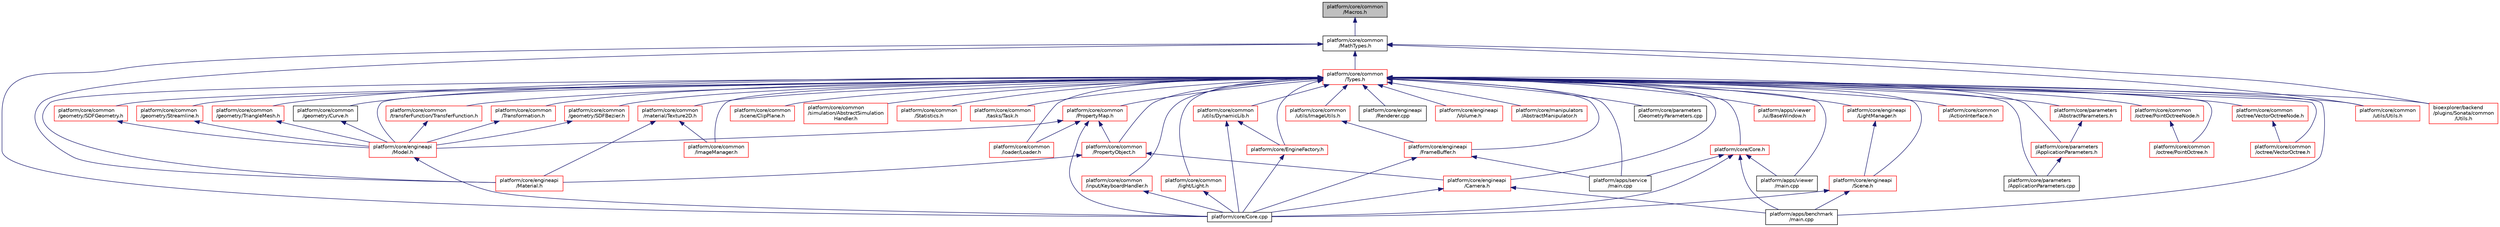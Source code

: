 digraph "platform/core/common/Macros.h"
{
 // LATEX_PDF_SIZE
  edge [fontname="Helvetica",fontsize="10",labelfontname="Helvetica",labelfontsize="10"];
  node [fontname="Helvetica",fontsize="10",shape=record];
  Node1 [label="platform/core/common\l/Macros.h",height=0.2,width=0.4,color="black", fillcolor="grey75", style="filled", fontcolor="black",tooltip=" "];
  Node1 -> Node2 [dir="back",color="midnightblue",fontsize="10",style="solid",fontname="Helvetica"];
  Node2 [label="platform/core/common\l/MathTypes.h",height=0.2,width=0.4,color="black", fillcolor="white", style="filled",URL="$d5/d55/MathTypes_8h.html",tooltip=" "];
  Node2 -> Node3 [dir="back",color="midnightblue",fontsize="10",style="solid",fontname="Helvetica"];
  Node3 [label="platform/core/common\l/Types.h",height=0.2,width=0.4,color="red", fillcolor="white", style="filled",URL="$de/d53/platform_2core_2common_2Types_8h.html",tooltip=" "];
  Node3 -> Node4 [dir="back",color="midnightblue",fontsize="10",style="solid",fontname="Helvetica"];
  Node4 [label="platform/apps/benchmark\l/main.cpp",height=0.2,width=0.4,color="black", fillcolor="white", style="filled",URL="$d6/d12/benchmark_2main_8cpp.html",tooltip=" "];
  Node3 -> Node5 [dir="back",color="midnightblue",fontsize="10",style="solid",fontname="Helvetica"];
  Node5 [label="platform/apps/service\l/main.cpp",height=0.2,width=0.4,color="black", fillcolor="white", style="filled",URL="$d9/d1c/service_2main_8cpp.html",tooltip=" "];
  Node3 -> Node6 [dir="back",color="midnightblue",fontsize="10",style="solid",fontname="Helvetica"];
  Node6 [label="platform/apps/viewer\l/main.cpp",height=0.2,width=0.4,color="black", fillcolor="white", style="filled",URL="$d8/dc7/viewer_2main_8cpp.html",tooltip=" "];
  Node3 -> Node7 [dir="back",color="midnightblue",fontsize="10",style="solid",fontname="Helvetica"];
  Node7 [label="platform/apps/viewer\l/ui/BaseWindow.h",height=0.2,width=0.4,color="red", fillcolor="white", style="filled",URL="$de/d64/BaseWindow_8h.html",tooltip=" "];
  Node3 -> Node11 [dir="back",color="midnightblue",fontsize="10",style="solid",fontname="Helvetica"];
  Node11 [label="platform/core/common\l/ActionInterface.h",height=0.2,width=0.4,color="red", fillcolor="white", style="filled",URL="$de/d7a/ActionInterface_8h.html",tooltip=" "];
  Node3 -> Node19 [dir="back",color="midnightblue",fontsize="10",style="solid",fontname="Helvetica"];
  Node19 [label="platform/core/common\l/geometry/Curve.h",height=0.2,width=0.4,color="black", fillcolor="white", style="filled",URL="$d8/de7/Curve_8h.html",tooltip=" "];
  Node19 -> Node20 [dir="back",color="midnightblue",fontsize="10",style="solid",fontname="Helvetica"];
  Node20 [label="platform/core/engineapi\l/Model.h",height=0.2,width=0.4,color="red", fillcolor="white", style="filled",URL="$d3/d5a/Model_8h.html",tooltip=" "];
  Node20 -> Node21 [dir="back",color="midnightblue",fontsize="10",style="solid",fontname="Helvetica"];
  Node21 [label="platform/core/Core.cpp",height=0.2,width=0.4,color="black", fillcolor="white", style="filled",URL="$d6/d27/Core_8cpp.html",tooltip=" "];
  Node3 -> Node96 [dir="back",color="midnightblue",fontsize="10",style="solid",fontname="Helvetica"];
  Node96 [label="platform/core/common\l/geometry/SDFBezier.h",height=0.2,width=0.4,color="red", fillcolor="white", style="filled",URL="$db/d88/SDFBezier_8h.html",tooltip=" "];
  Node96 -> Node20 [dir="back",color="midnightblue",fontsize="10",style="solid",fontname="Helvetica"];
  Node3 -> Node98 [dir="back",color="midnightblue",fontsize="10",style="solid",fontname="Helvetica"];
  Node98 [label="platform/core/common\l/geometry/SDFGeometry.h",height=0.2,width=0.4,color="red", fillcolor="white", style="filled",URL="$d2/df3/SDFGeometry_8h.html",tooltip=" "];
  Node98 -> Node20 [dir="back",color="midnightblue",fontsize="10",style="solid",fontname="Helvetica"];
  Node3 -> Node165 [dir="back",color="midnightblue",fontsize="10",style="solid",fontname="Helvetica"];
  Node165 [label="platform/core/common\l/geometry/Streamline.h",height=0.2,width=0.4,color="red", fillcolor="white", style="filled",URL="$dd/dec/Streamline_8h.html",tooltip=" "];
  Node165 -> Node20 [dir="back",color="midnightblue",fontsize="10",style="solid",fontname="Helvetica"];
  Node3 -> Node166 [dir="back",color="midnightblue",fontsize="10",style="solid",fontname="Helvetica"];
  Node166 [label="platform/core/common\l/geometry/TriangleMesh.h",height=0.2,width=0.4,color="red", fillcolor="white", style="filled",URL="$df/dfa/TriangleMesh_8h.html",tooltip=" "];
  Node166 -> Node20 [dir="back",color="midnightblue",fontsize="10",style="solid",fontname="Helvetica"];
  Node3 -> Node168 [dir="back",color="midnightblue",fontsize="10",style="solid",fontname="Helvetica"];
  Node168 [label="platform/core/common\l/ImageManager.h",height=0.2,width=0.4,color="red", fillcolor="white", style="filled",URL="$d3/d10/ImageManager_8h.html",tooltip=" "];
  Node3 -> Node172 [dir="back",color="midnightblue",fontsize="10",style="solid",fontname="Helvetica"];
  Node172 [label="platform/core/common\l/input/KeyboardHandler.h",height=0.2,width=0.4,color="red", fillcolor="white", style="filled",URL="$d9/dec/KeyboardHandler_8h.html",tooltip=" "];
  Node172 -> Node21 [dir="back",color="midnightblue",fontsize="10",style="solid",fontname="Helvetica"];
  Node3 -> Node179 [dir="back",color="midnightblue",fontsize="10",style="solid",fontname="Helvetica"];
  Node179 [label="platform/core/common\l/light/Light.h",height=0.2,width=0.4,color="red", fillcolor="white", style="filled",URL="$d4/d73/Light_8h.html",tooltip=" "];
  Node179 -> Node21 [dir="back",color="midnightblue",fontsize="10",style="solid",fontname="Helvetica"];
  Node3 -> Node182 [dir="back",color="midnightblue",fontsize="10",style="solid",fontname="Helvetica"];
  Node182 [label="platform/core/common\l/loader/Loader.h",height=0.2,width=0.4,color="red", fillcolor="white", style="filled",URL="$dc/d0b/Loader_8h.html",tooltip=" "];
  Node3 -> Node205 [dir="back",color="midnightblue",fontsize="10",style="solid",fontname="Helvetica"];
  Node205 [label="platform/core/common\l/material/Texture2D.h",height=0.2,width=0.4,color="red", fillcolor="white", style="filled",URL="$d5/d6f/Texture2D_8h.html",tooltip=" "];
  Node205 -> Node168 [dir="back",color="midnightblue",fontsize="10",style="solid",fontname="Helvetica"];
  Node205 -> Node207 [dir="back",color="midnightblue",fontsize="10",style="solid",fontname="Helvetica"];
  Node207 [label="platform/core/engineapi\l/Material.h",height=0.2,width=0.4,color="red", fillcolor="white", style="filled",URL="$df/d12/Material_8h.html",tooltip=" "];
  Node3 -> Node213 [dir="back",color="midnightblue",fontsize="10",style="solid",fontname="Helvetica"];
  Node213 [label="platform/core/common\l/octree/PointOctree.h",height=0.2,width=0.4,color="red", fillcolor="white", style="filled",URL="$de/d77/PointOctree_8h.html",tooltip=" "];
  Node3 -> Node215 [dir="back",color="midnightblue",fontsize="10",style="solid",fontname="Helvetica"];
  Node215 [label="platform/core/common\l/octree/PointOctreeNode.h",height=0.2,width=0.4,color="red", fillcolor="white", style="filled",URL="$d5/d2a/PointOctreeNode_8h.html",tooltip=" "];
  Node215 -> Node213 [dir="back",color="midnightblue",fontsize="10",style="solid",fontname="Helvetica"];
  Node3 -> Node217 [dir="back",color="midnightblue",fontsize="10",style="solid",fontname="Helvetica"];
  Node217 [label="platform/core/common\l/octree/VectorOctree.h",height=0.2,width=0.4,color="red", fillcolor="white", style="filled",URL="$d5/d43/VectorOctree_8h.html",tooltip=" "];
  Node3 -> Node219 [dir="back",color="midnightblue",fontsize="10",style="solid",fontname="Helvetica"];
  Node219 [label="platform/core/common\l/octree/VectorOctreeNode.h",height=0.2,width=0.4,color="red", fillcolor="white", style="filled",URL="$d3/d3b/VectorOctreeNode_8h.html",tooltip=" "];
  Node219 -> Node217 [dir="back",color="midnightblue",fontsize="10",style="solid",fontname="Helvetica"];
  Node3 -> Node221 [dir="back",color="midnightblue",fontsize="10",style="solid",fontname="Helvetica"];
  Node221 [label="platform/core/common\l/PropertyMap.h",height=0.2,width=0.4,color="red", fillcolor="white", style="filled",URL="$dc/d04/PropertyMap_8h.html",tooltip=" "];
  Node221 -> Node182 [dir="back",color="midnightblue",fontsize="10",style="solid",fontname="Helvetica"];
  Node221 -> Node278 [dir="back",color="midnightblue",fontsize="10",style="solid",fontname="Helvetica"];
  Node278 [label="platform/core/common\l/PropertyObject.h",height=0.2,width=0.4,color="red", fillcolor="white", style="filled",URL="$d4/d17/PropertyObject_8h.html",tooltip=" "];
  Node278 -> Node279 [dir="back",color="midnightblue",fontsize="10",style="solid",fontname="Helvetica"];
  Node279 [label="platform/core/engineapi\l/Camera.h",height=0.2,width=0.4,color="red", fillcolor="white", style="filled",URL="$dd/de4/Camera_8h.html",tooltip=" "];
  Node279 -> Node4 [dir="back",color="midnightblue",fontsize="10",style="solid",fontname="Helvetica"];
  Node279 -> Node21 [dir="back",color="midnightblue",fontsize="10",style="solid",fontname="Helvetica"];
  Node278 -> Node207 [dir="back",color="midnightblue",fontsize="10",style="solid",fontname="Helvetica"];
  Node221 -> Node21 [dir="back",color="midnightblue",fontsize="10",style="solid",fontname="Helvetica"];
  Node221 -> Node20 [dir="back",color="midnightblue",fontsize="10",style="solid",fontname="Helvetica"];
  Node3 -> Node278 [dir="back",color="midnightblue",fontsize="10",style="solid",fontname="Helvetica"];
  Node3 -> Node305 [dir="back",color="midnightblue",fontsize="10",style="solid",fontname="Helvetica"];
  Node305 [label="platform/core/common\l/scene/ClipPlane.h",height=0.2,width=0.4,color="red", fillcolor="white", style="filled",URL="$d5/db5/ClipPlane_8h.html",tooltip=" "];
  Node3 -> Node307 [dir="back",color="midnightblue",fontsize="10",style="solid",fontname="Helvetica"];
  Node307 [label="platform/core/common\l/simulation/AbstractSimulation\lHandler.h",height=0.2,width=0.4,color="red", fillcolor="white", style="filled",URL="$da/da3/AbstractSimulationHandler_8h.html",tooltip=" "];
  Node3 -> Node321 [dir="back",color="midnightblue",fontsize="10",style="solid",fontname="Helvetica"];
  Node321 [label="platform/core/common\l/Statistics.h",height=0.2,width=0.4,color="red", fillcolor="white", style="filled",URL="$d1/dd6/Statistics_8h.html",tooltip=" "];
  Node3 -> Node322 [dir="back",color="midnightblue",fontsize="10",style="solid",fontname="Helvetica"];
  Node322 [label="platform/core/common\l/tasks/Task.h",height=0.2,width=0.4,color="red", fillcolor="white", style="filled",URL="$df/d4f/Task_8h.html",tooltip=" "];
  Node3 -> Node324 [dir="back",color="midnightblue",fontsize="10",style="solid",fontname="Helvetica"];
  Node324 [label="platform/core/common\l/transferFunction/TransferFunction.h",height=0.2,width=0.4,color="red", fillcolor="white", style="filled",URL="$de/d18/TransferFunction_8h.html",tooltip=" "];
  Node324 -> Node20 [dir="back",color="midnightblue",fontsize="10",style="solid",fontname="Helvetica"];
  Node3 -> Node326 [dir="back",color="midnightblue",fontsize="10",style="solid",fontname="Helvetica"];
  Node326 [label="platform/core/common\l/Transformation.h",height=0.2,width=0.4,color="red", fillcolor="white", style="filled",URL="$df/d1e/Transformation_8h.html",tooltip=" "];
  Node326 -> Node20 [dir="back",color="midnightblue",fontsize="10",style="solid",fontname="Helvetica"];
  Node3 -> Node341 [dir="back",color="midnightblue",fontsize="10",style="solid",fontname="Helvetica"];
  Node341 [label="platform/core/common\l/utils/DynamicLib.h",height=0.2,width=0.4,color="red", fillcolor="white", style="filled",URL="$d1/d93/DynamicLib_8h.html",tooltip=" "];
  Node341 -> Node21 [dir="back",color="midnightblue",fontsize="10",style="solid",fontname="Helvetica"];
  Node341 -> Node343 [dir="back",color="midnightblue",fontsize="10",style="solid",fontname="Helvetica"];
  Node343 [label="platform/core/EngineFactory.h",height=0.2,width=0.4,color="red", fillcolor="white", style="filled",URL="$d6/dc1/EngineFactory_8h.html",tooltip=" "];
  Node343 -> Node21 [dir="back",color="midnightblue",fontsize="10",style="solid",fontname="Helvetica"];
  Node3 -> Node346 [dir="back",color="midnightblue",fontsize="10",style="solid",fontname="Helvetica"];
  Node346 [label="platform/core/common\l/utils/ImageUtils.h",height=0.2,width=0.4,color="red", fillcolor="white", style="filled",URL="$d7/dc9/ImageUtils_8h.html",tooltip=" "];
  Node346 -> Node348 [dir="back",color="midnightblue",fontsize="10",style="solid",fontname="Helvetica"];
  Node348 [label="platform/core/engineapi\l/FrameBuffer.h",height=0.2,width=0.4,color="red", fillcolor="white", style="filled",URL="$da/d8a/FrameBuffer_8h.html",tooltip=" "];
  Node348 -> Node5 [dir="back",color="midnightblue",fontsize="10",style="solid",fontname="Helvetica"];
  Node348 -> Node21 [dir="back",color="midnightblue",fontsize="10",style="solid",fontname="Helvetica"];
  Node3 -> Node354 [dir="back",color="midnightblue",fontsize="10",style="solid",fontname="Helvetica"];
  Node354 [label="platform/core/common\l/utils/Utils.h",height=0.2,width=0.4,color="red", fillcolor="white", style="filled",URL="$dc/daa/platform_2core_2common_2utils_2Utils_8h.html",tooltip=" "];
  Node3 -> Node356 [dir="back",color="midnightblue",fontsize="10",style="solid",fontname="Helvetica"];
  Node356 [label="platform/core/Core.h",height=0.2,width=0.4,color="red", fillcolor="white", style="filled",URL="$d6/dd7/Core_8h.html",tooltip=" "];
  Node356 -> Node4 [dir="back",color="midnightblue",fontsize="10",style="solid",fontname="Helvetica"];
  Node356 -> Node5 [dir="back",color="midnightblue",fontsize="10",style="solid",fontname="Helvetica"];
  Node356 -> Node6 [dir="back",color="midnightblue",fontsize="10",style="solid",fontname="Helvetica"];
  Node356 -> Node21 [dir="back",color="midnightblue",fontsize="10",style="solid",fontname="Helvetica"];
  Node3 -> Node279 [dir="back",color="midnightblue",fontsize="10",style="solid",fontname="Helvetica"];
  Node3 -> Node348 [dir="back",color="midnightblue",fontsize="10",style="solid",fontname="Helvetica"];
  Node3 -> Node357 [dir="back",color="midnightblue",fontsize="10",style="solid",fontname="Helvetica"];
  Node357 [label="platform/core/engineapi\l/LightManager.h",height=0.2,width=0.4,color="red", fillcolor="white", style="filled",URL="$dd/d9a/LightManager_8h.html",tooltip=" "];
  Node357 -> Node185 [dir="back",color="midnightblue",fontsize="10",style="solid",fontname="Helvetica"];
  Node185 [label="platform/core/engineapi\l/Scene.h",height=0.2,width=0.4,color="red", fillcolor="white", style="filled",URL="$d5/d2d/Scene_8h.html",tooltip=" "];
  Node185 -> Node4 [dir="back",color="midnightblue",fontsize="10",style="solid",fontname="Helvetica"];
  Node185 -> Node21 [dir="back",color="midnightblue",fontsize="10",style="solid",fontname="Helvetica"];
  Node3 -> Node207 [dir="back",color="midnightblue",fontsize="10",style="solid",fontname="Helvetica"];
  Node3 -> Node20 [dir="back",color="midnightblue",fontsize="10",style="solid",fontname="Helvetica"];
  Node3 -> Node231 [dir="back",color="midnightblue",fontsize="10",style="solid",fontname="Helvetica"];
  Node231 [label="platform/core/engineapi\l/Renderer.cpp",height=0.2,width=0.4,color="black", fillcolor="white", style="filled",URL="$d3/d28/Renderer_8cpp.html",tooltip=" "];
  Node3 -> Node185 [dir="back",color="midnightblue",fontsize="10",style="solid",fontname="Helvetica"];
  Node3 -> Node358 [dir="back",color="midnightblue",fontsize="10",style="solid",fontname="Helvetica"];
  Node358 [label="platform/core/engineapi\l/Volume.h",height=0.2,width=0.4,color="red", fillcolor="white", style="filled",URL="$d1/dbd/Volume_8h.html",tooltip=" "];
  Node3 -> Node343 [dir="back",color="midnightblue",fontsize="10",style="solid",fontname="Helvetica"];
  Node3 -> Node365 [dir="back",color="midnightblue",fontsize="10",style="solid",fontname="Helvetica"];
  Node365 [label="platform/core/manipulators\l/AbstractManipulator.h",height=0.2,width=0.4,color="red", fillcolor="white", style="filled",URL="$dc/dd1/AbstractManipulator_8h.html",tooltip=" "];
  Node3 -> Node368 [dir="back",color="midnightblue",fontsize="10",style="solid",fontname="Helvetica"];
  Node368 [label="platform/core/parameters\l/AbstractParameters.h",height=0.2,width=0.4,color="red", fillcolor="white", style="filled",URL="$d6/d75/AbstractParameters_8h.html",tooltip=" "];
  Node368 -> Node374 [dir="back",color="midnightblue",fontsize="10",style="solid",fontname="Helvetica"];
  Node374 [label="platform/core/parameters\l/ApplicationParameters.h",height=0.2,width=0.4,color="red", fillcolor="white", style="filled",URL="$d6/d4c/ApplicationParameters_8h.html",tooltip=" "];
  Node374 -> Node232 [dir="back",color="midnightblue",fontsize="10",style="solid",fontname="Helvetica"];
  Node232 [label="platform/core/parameters\l/ApplicationParameters.cpp",height=0.2,width=0.4,color="black", fillcolor="white", style="filled",URL="$d7/d87/ApplicationParameters_8cpp.html",tooltip=" "];
  Node3 -> Node232 [dir="back",color="midnightblue",fontsize="10",style="solid",fontname="Helvetica"];
  Node3 -> Node374 [dir="back",color="midnightblue",fontsize="10",style="solid",fontname="Helvetica"];
  Node3 -> Node376 [dir="back",color="midnightblue",fontsize="10",style="solid",fontname="Helvetica"];
  Node376 [label="platform/core/parameters\l/GeometryParameters.cpp",height=0.2,width=0.4,color="black", fillcolor="white", style="filled",URL="$d6/dd3/GeometryParameters_8cpp.html",tooltip=" "];
  Node3 -> Node400 [dir="back",color="midnightblue",fontsize="10",style="solid",fontname="Helvetica"];
  Node400 [label="bioexplorer/backend\l/plugins/Sonata/common\l/Utils.h",height=0.2,width=0.4,color="red", fillcolor="white", style="filled",URL="$d0/dc9/bioexplorer_2backend_2plugins_2Sonata_2common_2Utils_8h.html",tooltip=" "];
  Node2 -> Node354 [dir="back",color="midnightblue",fontsize="10",style="solid",fontname="Helvetica"];
  Node2 -> Node21 [dir="back",color="midnightblue",fontsize="10",style="solid",fontname="Helvetica"];
  Node2 -> Node207 [dir="back",color="midnightblue",fontsize="10",style="solid",fontname="Helvetica"];
  Node2 -> Node400 [dir="back",color="midnightblue",fontsize="10",style="solid",fontname="Helvetica"];
}
